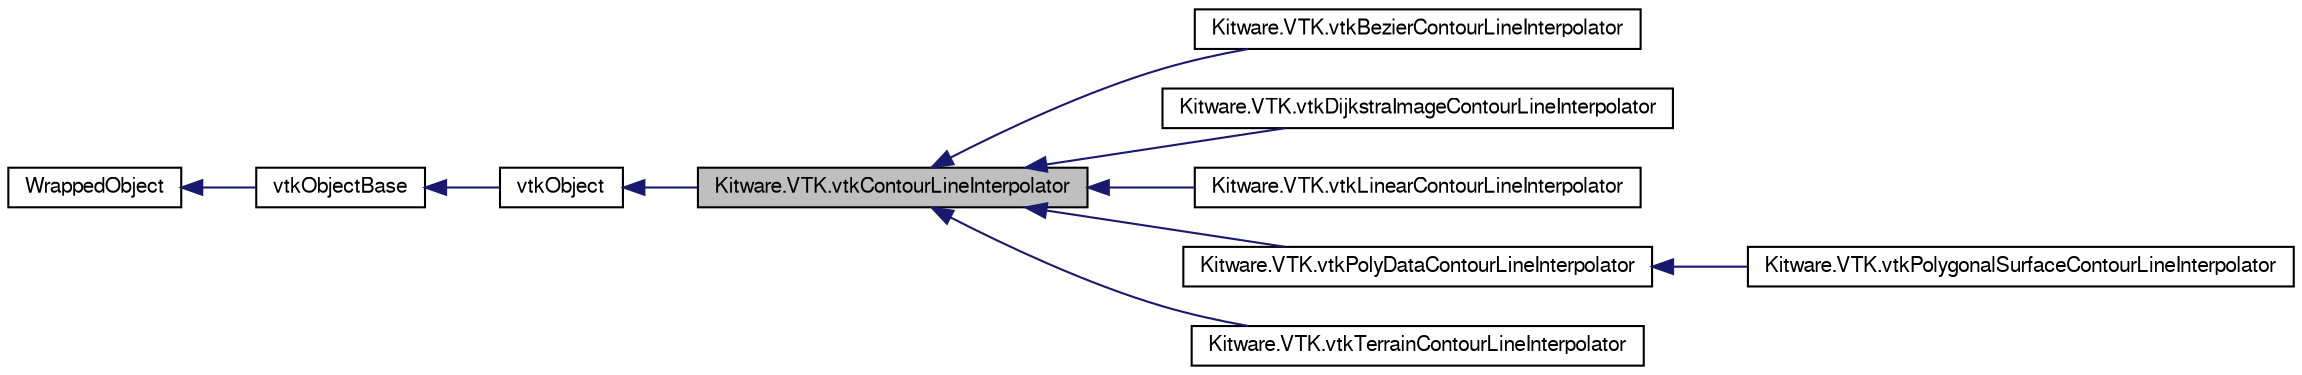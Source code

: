 digraph G
{
  bgcolor="transparent";
  edge [fontname="FreeSans",fontsize="10",labelfontname="FreeSans",labelfontsize="10"];
  node [fontname="FreeSans",fontsize="10",shape=record];
  rankdir="LR";
  Node1 [label="Kitware.VTK.vtkContourLineInterpolator",height=0.2,width=0.4,color="black", fillcolor="grey75", style="filled" fontcolor="black"];
  Node2 -> Node1 [dir="back",color="midnightblue",fontsize="10",style="solid",fontname="FreeSans"];
  Node2 [label="vtkObject",height=0.2,width=0.4,color="black",URL="$class_kitware_1_1_v_t_k_1_1vtk_object.html",tooltip="vtkObject - abstract base class for most VTK objects"];
  Node3 -> Node2 [dir="back",color="midnightblue",fontsize="10",style="solid",fontname="FreeSans"];
  Node3 [label="vtkObjectBase",height=0.2,width=0.4,color="black",URL="$class_kitware_1_1_v_t_k_1_1vtk_object_base.html",tooltip="vtkObjectBase - abstract base class for most VTK objects"];
  Node4 -> Node3 [dir="back",color="midnightblue",fontsize="10",style="solid",fontname="FreeSans"];
  Node4 [label="WrappedObject",height=0.2,width=0.4,color="black",URL="$class_kitware_1_1_v_t_k_1_1_wrapped_object.html",tooltip="Base class for all the mummy wrapped classes in Kitware.VTK."];
  Node1 -> Node5 [dir="back",color="midnightblue",fontsize="10",style="solid",fontname="FreeSans"];
  Node5 [label="Kitware.VTK.vtkBezierContourLineInterpolator",height=0.2,width=0.4,color="black",URL="$class_kitware_1_1_v_t_k_1_1vtk_bezier_contour_line_interpolator.html",tooltip="vtkBezierContourLineInterpolator - Interpolates supplied nodes with bezier line segments"];
  Node1 -> Node6 [dir="back",color="midnightblue",fontsize="10",style="solid",fontname="FreeSans"];
  Node6 [label="Kitware.VTK.vtkDijkstraImageContourLineInterpolator",height=0.2,width=0.4,color="black",URL="$class_kitware_1_1_v_t_k_1_1vtk_dijkstra_image_contour_line_interpolator.html",tooltip="vtkDijkstraImageContourLineInterpolator - Contour interpolator for placing points on an image..."];
  Node1 -> Node7 [dir="back",color="midnightblue",fontsize="10",style="solid",fontname="FreeSans"];
  Node7 [label="Kitware.VTK.vtkLinearContourLineInterpolator",height=0.2,width=0.4,color="black",URL="$class_kitware_1_1_v_t_k_1_1vtk_linear_contour_line_interpolator.html",tooltip="vtkLinearContourLineInterpolator - Interpolates supplied nodes with line segments"];
  Node1 -> Node8 [dir="back",color="midnightblue",fontsize="10",style="solid",fontname="FreeSans"];
  Node8 [label="Kitware.VTK.vtkPolyDataContourLineInterpolator",height=0.2,width=0.4,color="black",URL="$class_kitware_1_1_v_t_k_1_1vtk_poly_data_contour_line_interpolator.html",tooltip="vtkPolyDataContourLineInterpolator - Contour interpolator for polygonal data"];
  Node8 -> Node9 [dir="back",color="midnightblue",fontsize="10",style="solid",fontname="FreeSans"];
  Node9 [label="Kitware.VTK.vtkPolygonalSurfaceContourLineInterpolator",height=0.2,width=0.4,color="black",URL="$class_kitware_1_1_v_t_k_1_1vtk_polygonal_surface_contour_line_interpolator.html",tooltip="vtkPolygonalSurfaceContourLineInterpolator - Contour interpolator for to place points on polygonal su..."];
  Node1 -> Node10 [dir="back",color="midnightblue",fontsize="10",style="solid",fontname="FreeSans"];
  Node10 [label="Kitware.VTK.vtkTerrainContourLineInterpolator",height=0.2,width=0.4,color="black",URL="$class_kitware_1_1_v_t_k_1_1vtk_terrain_contour_line_interpolator.html",tooltip="vtkTerrainContourLineInterpolator - Contour interpolator for DEM data."];
}
